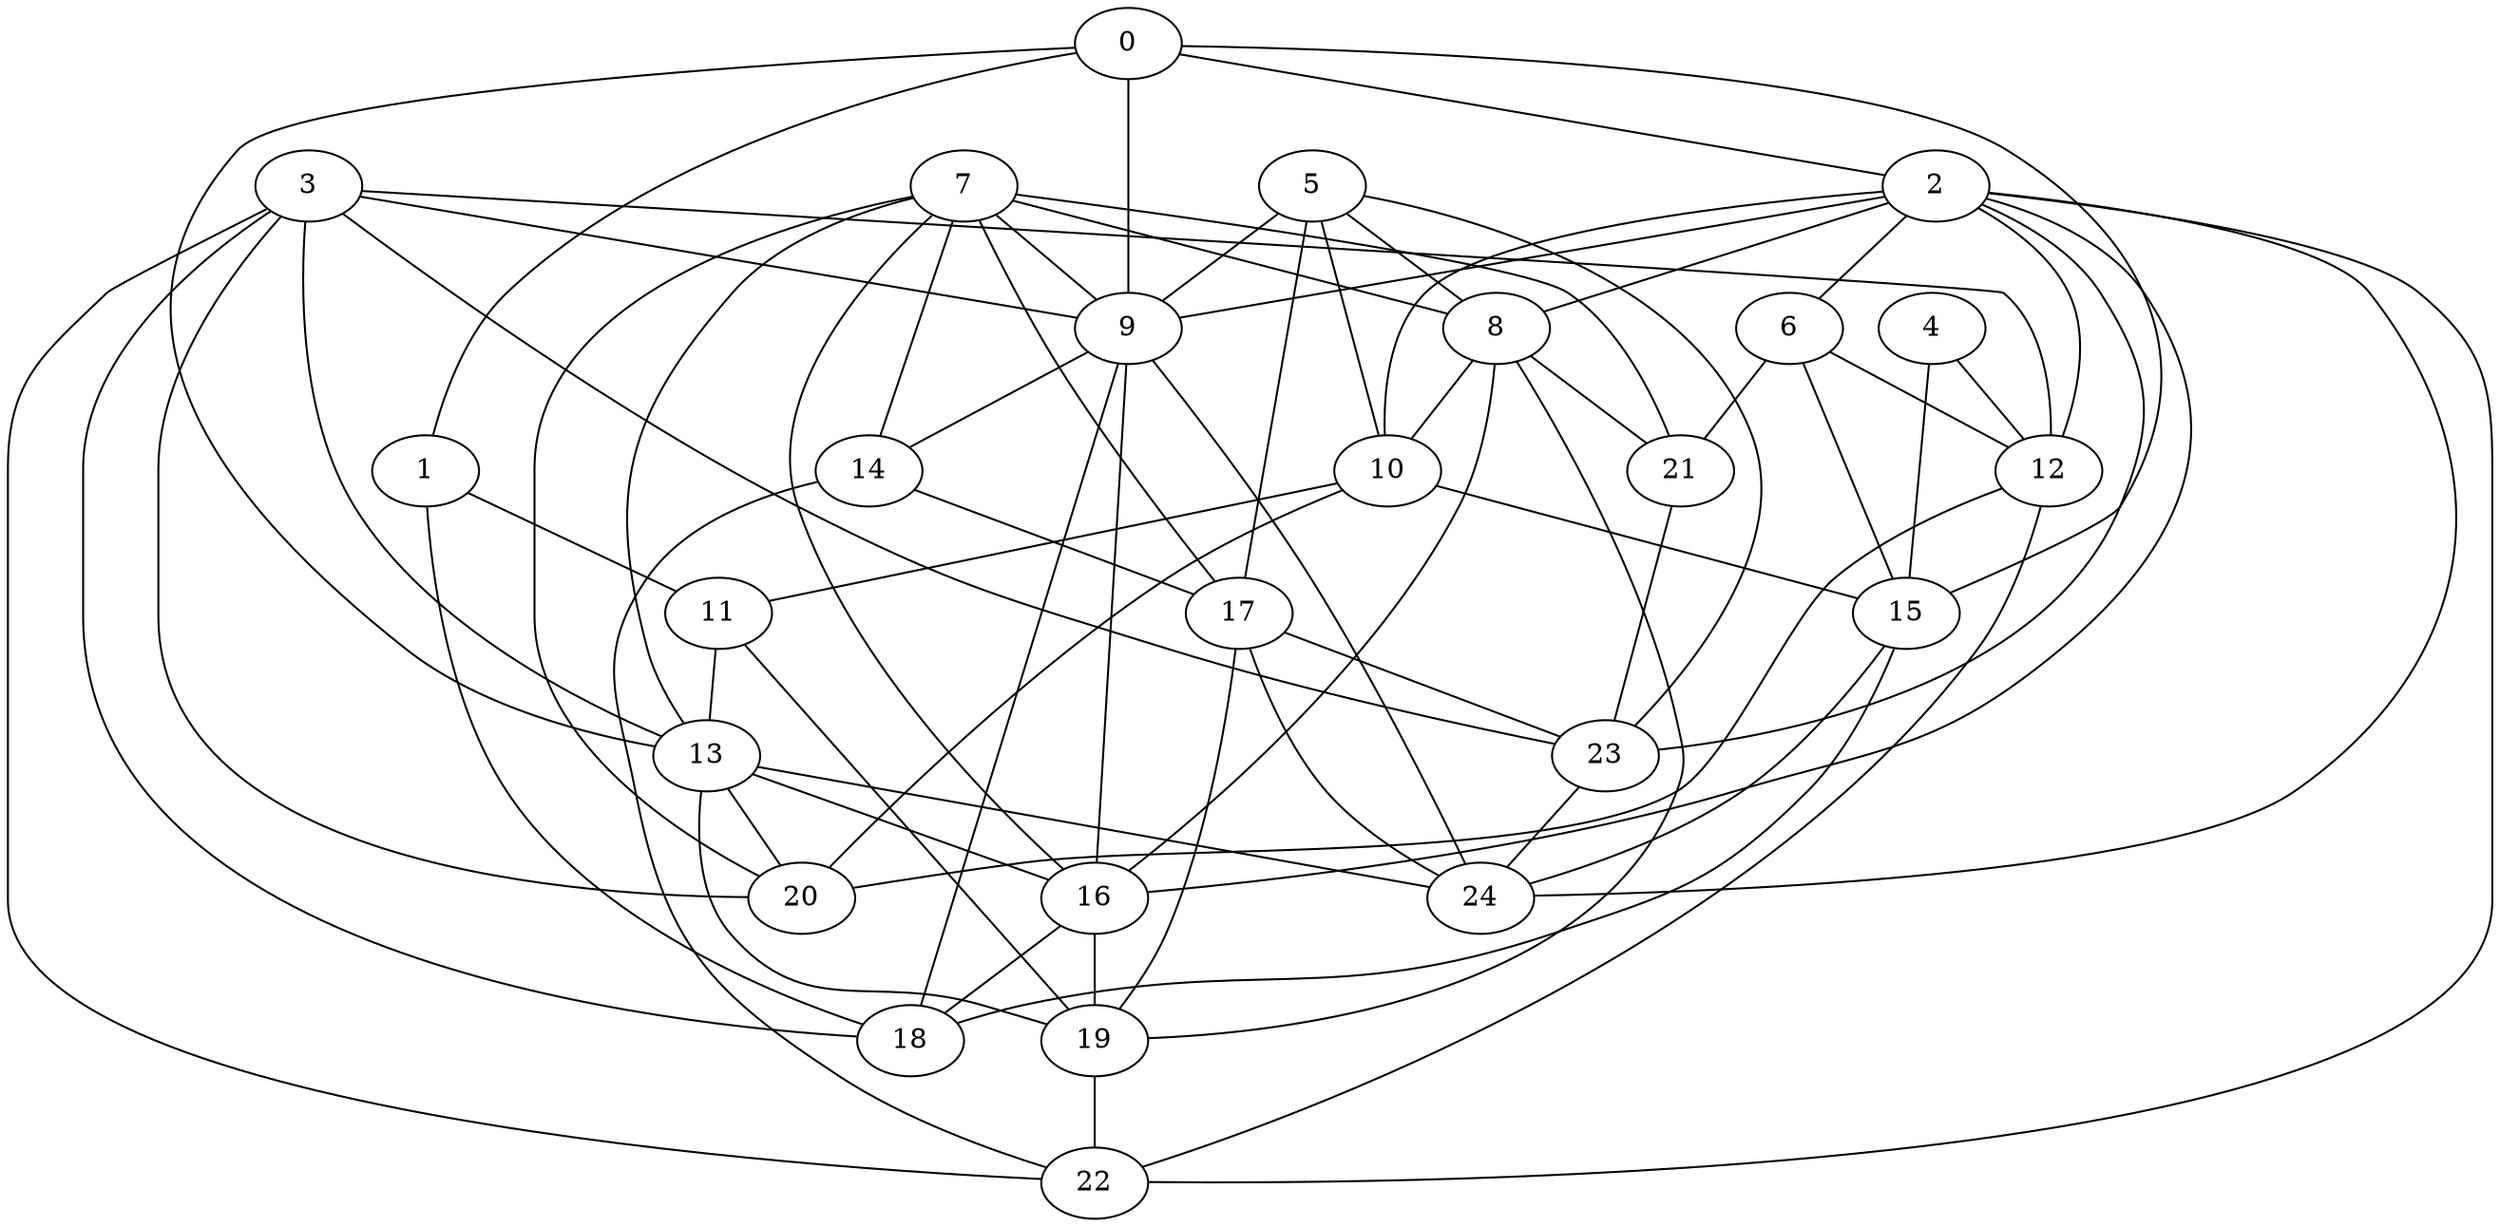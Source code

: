 strict graph "gnp_random_graph(25,0.25)" {
0;
1;
2;
3;
4;
5;
6;
7;
8;
9;
10;
11;
12;
13;
14;
15;
16;
17;
18;
19;
20;
21;
22;
23;
24;
0 -- 1  [is_available=True, prob="0.192187245441"];
0 -- 2  [is_available=True, prob="0.0508854934303"];
0 -- 15  [is_available=True, prob="0.0857226137326"];
0 -- 13  [is_available=True, prob="0.346444491909"];
0 -- 9  [is_available=True, prob="0.427914378041"];
1 -- 18  [is_available=True, prob="1.0"];
1 -- 11  [is_available=True, prob="1.0"];
2 -- 6  [is_available=True, prob="1.0"];
2 -- 8  [is_available=True, prob="1.0"];
2 -- 9  [is_available=True, prob="0.34416887277"];
2 -- 10  [is_available=True, prob="0.440235303717"];
2 -- 12  [is_available=True, prob="1.0"];
2 -- 16  [is_available=True, prob="1.0"];
2 -- 22  [is_available=True, prob="0.878223700937"];
2 -- 23  [is_available=True, prob="0.189582318942"];
2 -- 24  [is_available=True, prob="1.0"];
3 -- 9  [is_available=True, prob="0.902043922939"];
3 -- 12  [is_available=True, prob="0.625087411611"];
3 -- 13  [is_available=True, prob="0.643824249239"];
3 -- 18  [is_available=True, prob="0.735048899474"];
3 -- 20  [is_available=True, prob="0.934929212696"];
3 -- 22  [is_available=True, prob="0.218826061266"];
3 -- 23  [is_available=True, prob="0.0824554357028"];
4 -- 12  [is_available=True, prob="0.799211686902"];
4 -- 15  [is_available=True, prob="0.832322743763"];
5 -- 8  [is_available=True, prob="0.0129905980136"];
5 -- 9  [is_available=True, prob="1.0"];
5 -- 10  [is_available=True, prob="0.88016305873"];
5 -- 23  [is_available=True, prob="0.828615153824"];
5 -- 17  [is_available=True, prob="0.233465302197"];
6 -- 12  [is_available=True, prob="0.424133467195"];
6 -- 21  [is_available=True, prob="1.0"];
6 -- 15  [is_available=True, prob="0.835981545062"];
7 -- 8  [is_available=True, prob="1.0"];
7 -- 9  [is_available=True, prob="0.540852652379"];
7 -- 13  [is_available=True, prob="1.0"];
7 -- 14  [is_available=True, prob="1.0"];
7 -- 16  [is_available=True, prob="0.408761597267"];
7 -- 17  [is_available=True, prob="0.965363655085"];
7 -- 20  [is_available=True, prob="0.741503563041"];
7 -- 21  [is_available=True, prob="0.768140779961"];
8 -- 10  [is_available=True, prob="0.983124665059"];
8 -- 16  [is_available=True, prob="1.0"];
8 -- 19  [is_available=True, prob="0.565466369645"];
8 -- 21  [is_available=True, prob="0.169660362928"];
9 -- 14  [is_available=True, prob="1.0"];
9 -- 16  [is_available=True, prob="0.236206932519"];
9 -- 18  [is_available=True, prob="1.0"];
9 -- 24  [is_available=True, prob="0.183718317705"];
10 -- 11  [is_available=True, prob="0.0426897485674"];
10 -- 15  [is_available=True, prob="0.286881268585"];
10 -- 20  [is_available=True, prob="0.289234113344"];
11 -- 19  [is_available=True, prob="0.788525043638"];
11 -- 13  [is_available=True, prob="0.907069958802"];
12 -- 20  [is_available=True, prob="0.284190716421"];
12 -- 22  [is_available=True, prob="0.362917425931"];
13 -- 16  [is_available=True, prob="1.0"];
13 -- 19  [is_available=True, prob="1.0"];
13 -- 20  [is_available=True, prob="0.254498308723"];
13 -- 24  [is_available=True, prob="0.803131054937"];
14 -- 17  [is_available=True, prob="0.72557316913"];
14 -- 22  [is_available=True, prob="0.881897850429"];
15 -- 18  [is_available=True, prob="1.0"];
15 -- 24  [is_available=True, prob="0.997621951019"];
16 -- 18  [is_available=True, prob="1.0"];
16 -- 19  [is_available=True, prob="0.515517300024"];
17 -- 19  [is_available=True, prob="0.892545977267"];
17 -- 23  [is_available=True, prob="1.0"];
17 -- 24  [is_available=True, prob="0.58254841937"];
19 -- 22  [is_available=True, prob="0.337150730895"];
21 -- 23  [is_available=True, prob="0.613243273215"];
23 -- 24  [is_available=True, prob="0.102832194649"];
}

